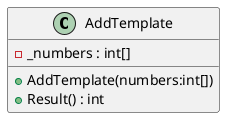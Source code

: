 @startuml
class AddTemplate {
    - _numbers : int[]
    + AddTemplate(numbers:int[])
    + Result() : int
}
@enduml
